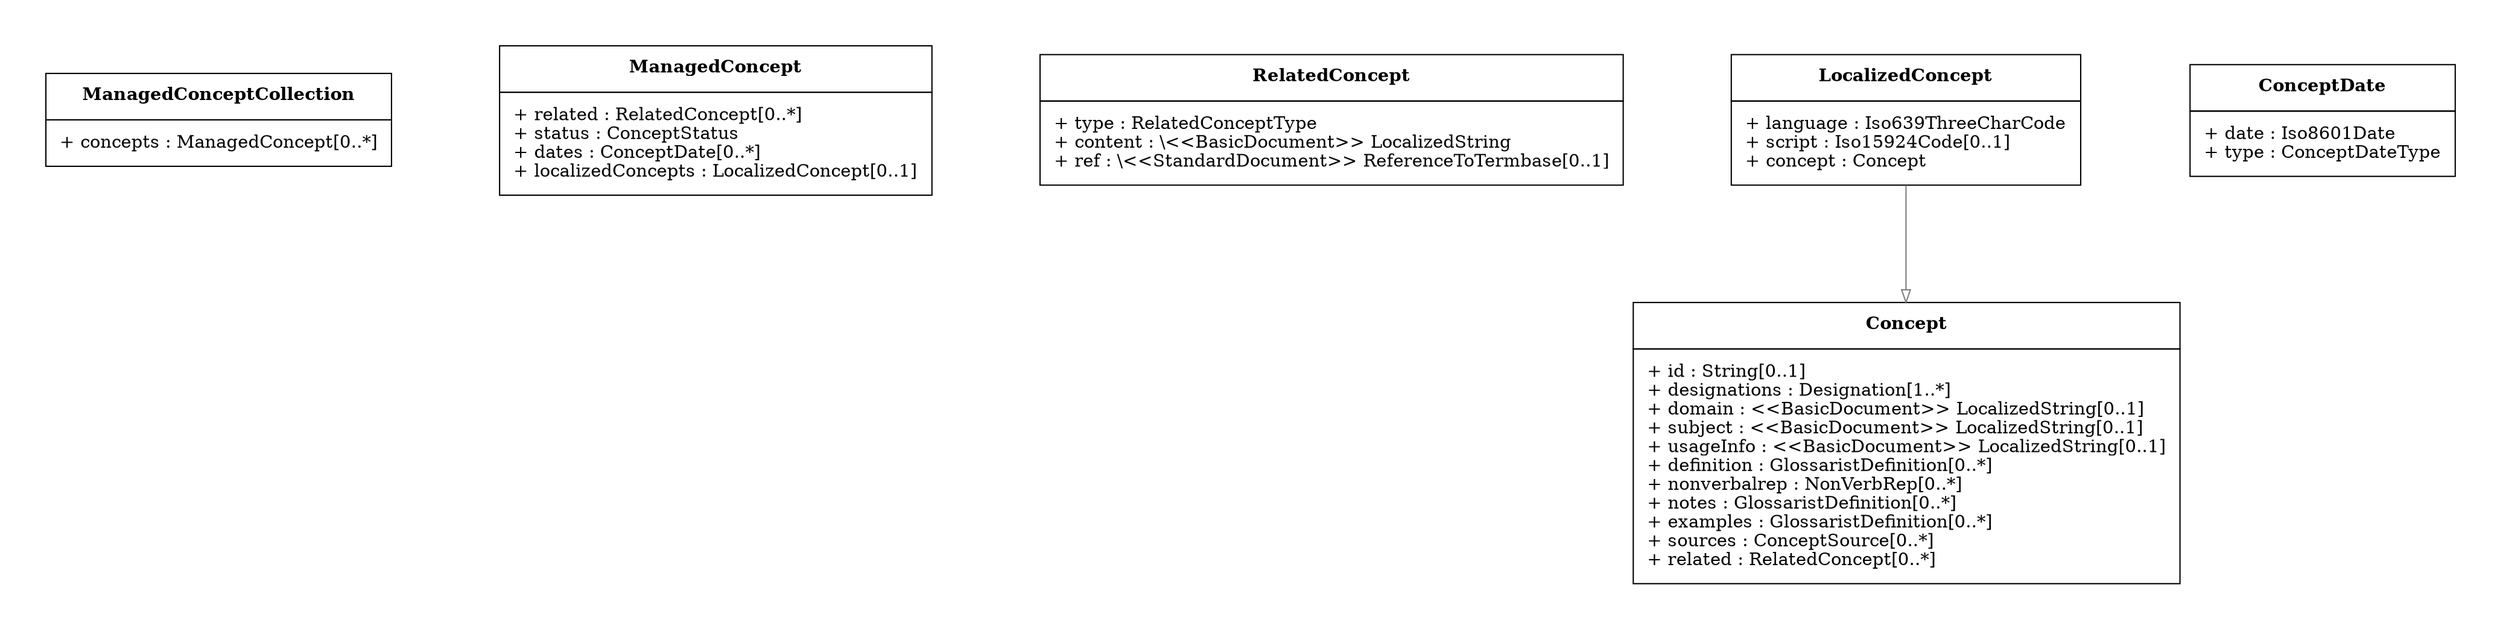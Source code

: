 digraph G {
  graph [splines="ortho" pad=0.5 ranksep="1.2.equally" nodesep="1.2.equally"]
  edge [color="gray50"]
  node [shape="box"]

  ManagedConceptCollection [shape="plain" label=<
    <TABLE BORDER="0" CELLBORDER="1" CELLSPACING="0" CELLPADDING="10">
    <TR>
    <TD><B>ManagedConceptCollection</B></TD>
  </TR>
  
  <TR>
    <TD>
          <TABLE BORDER="0" CELLPADDING="0" CELLSPACING="0">
            <TR><TD ALIGN="LEFT">+ concepts : ManagedConcept&#91;0..*&#93;</TD></TR>
          </TABLE>
        </TD>
  </TR>
  
  </TABLE>
  >]
  
  ManagedConcept [shape="plain" label=<
    <TABLE BORDER="0" CELLBORDER="1" CELLSPACING="0" CELLPADDING="10">
    <TR>
    <TD><B>ManagedConcept</B></TD>
  </TR>
  
  <TR>
    <TD>
          <TABLE BORDER="0" CELLPADDING="0" CELLSPACING="0">
            <TR><TD ALIGN="LEFT">+ related : RelatedConcept&#91;0..*&#93;</TD></TR>
            <TR><TD ALIGN="LEFT">+ status : ConceptStatus</TD></TR>
            <TR><TD ALIGN="LEFT">+ dates : ConceptDate&#91;0..*&#93;</TD></TR>
            <TR><TD ALIGN="LEFT">+ localizedConcepts : LocalizedConcept&#91;0..1&#93;</TD></TR>
          </TABLE>
        </TD>
  </TR>
  
  </TABLE>
  >]
  
  RelatedConcept [shape="plain" label=<
    <TABLE BORDER="0" CELLBORDER="1" CELLSPACING="0" CELLPADDING="10">
    <TR>
    <TD><B>RelatedConcept</B></TD>
  </TR>
  
  <TR>
    <TD>
          <TABLE BORDER="0" CELLPADDING="0" CELLSPACING="0">
            <TR><TD ALIGN="LEFT">+ type : RelatedConceptType</TD></TR>
            <TR><TD ALIGN="LEFT">+ content : \&#60;&#60;BasicDocument&#62;&#62; LocalizedString</TD></TR>
            <TR><TD ALIGN="LEFT">+ ref : \&#60;&#60;StandardDocument&#62;&#62; ReferenceToTermbase&#91;0..1&#93;</TD></TR>
          </TABLE>
        </TD>
  </TR>
  
  </TABLE>
  >]
  
  LocalizedConcept [shape="plain" label=<
    <TABLE BORDER="0" CELLBORDER="1" CELLSPACING="0" CELLPADDING="10">
    <TR>
    <TD><B>LocalizedConcept</B></TD>
  </TR>
  
  <TR>
    <TD>
          <TABLE BORDER="0" CELLPADDING="0" CELLSPACING="0">
            <TR><TD ALIGN="LEFT">+ language : Iso639ThreeCharCode</TD></TR>
            <TR><TD ALIGN="LEFT">+ script : Iso15924Code&#91;0..1&#93;</TD></TR>
            <TR><TD ALIGN="LEFT">+ concept : Concept</TD></TR>
          </TABLE>
        </TD>
  </TR>
  
  </TABLE>
  >]
  
  Concept [shape="plain" label=<
    <TABLE BORDER="0" CELLBORDER="1" CELLSPACING="0" CELLPADDING="10">
    <TR>
    <TD><B>Concept</B></TD>
  </TR>
  
  <TR>
    <TD>
          <TABLE BORDER="0" CELLPADDING="0" CELLSPACING="0">
            <TR><TD ALIGN="LEFT">+ id : String&#91;0..1&#93;</TD></TR>
            <TR><TD ALIGN="LEFT">+ designations : Designation&#91;1..*&#93;</TD></TR>
            <TR><TD ALIGN="LEFT">+ domain : &#60;&#60;BasicDocument&#62;&#62; LocalizedString&#91;0..1&#93;</TD></TR>
            <TR><TD ALIGN="LEFT">+ subject : &#60;&#60;BasicDocument&#62;&#62; LocalizedString&#91;0..1&#93;</TD></TR>
            <TR><TD ALIGN="LEFT">+ usageInfo : &#60;&#60;BasicDocument&#62;&#62; LocalizedString&#91;0..1&#93;</TD></TR>
            <TR><TD ALIGN="LEFT">+ definition : GlossaristDefinition&#91;0..*&#93;</TD></TR>
            <TR><TD ALIGN="LEFT">+ nonverbalrep : NonVerbRep&#91;0..*&#93;</TD></TR>
            <TR><TD ALIGN="LEFT">+ notes : GlossaristDefinition&#91;0..*&#93;</TD></TR>
            <TR><TD ALIGN="LEFT">+ examples : GlossaristDefinition&#91;0..*&#93;</TD></TR>
            <TR><TD ALIGN="LEFT">+ sources : ConceptSource&#91;0..*&#93;</TD></TR>
            <TR><TD ALIGN="LEFT">+ related : RelatedConcept&#91;0..*&#93;</TD></TR>
          </TABLE>
        </TD>
  </TR>
  
  </TABLE>
  >]
  
  ConceptDate [shape="plain" label=<
    <TABLE BORDER="0" CELLBORDER="1" CELLSPACING="0" CELLPADDING="10">
    <TR>
    <TD><B>ConceptDate</B></TD>
  </TR>
  
  <TR>
    <TD>
          <TABLE BORDER="0" CELLPADDING="0" CELLSPACING="0">
            <TR><TD ALIGN="LEFT">+ date : Iso8601Date</TD></TR>
            <TR><TD ALIGN="LEFT">+ type : ConceptDateType</TD></TR>
          </TABLE>
        </TD>
  </TR>
  
  </TABLE>
  >]

  LocalizedConcept -> Concept [dir="direct" arrowtail="onormal" arrowhead="onormal"]
}
